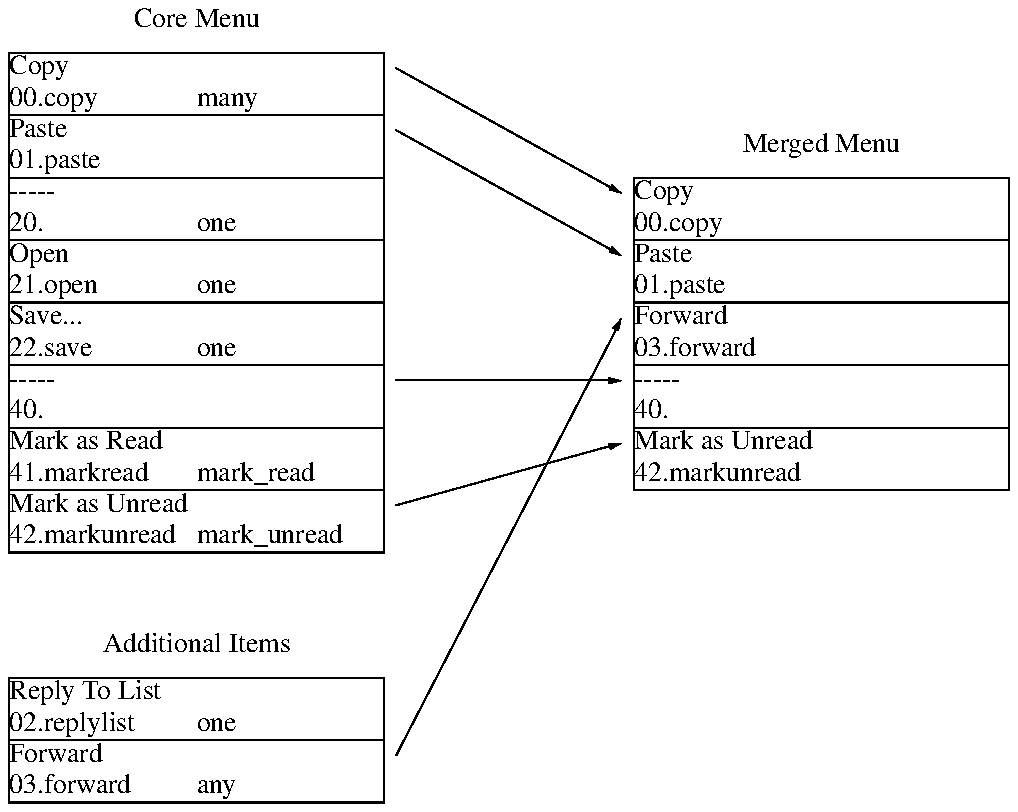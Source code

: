 
.PS 5
space=0.7
down
define item {
	[ right
		box ht 0.25 wid 0 $1 ljust invis
		box ht 0.25 wid 3 "" invis ]
	[ right
		box ht 0.25 wid 0 $3 ljust invis
		box ht 0.25 wid 3 $2 ljust invis ]
	box ht 0.5 wid 3 at last [].n
}

define link {
	line -> from $1.e + (0.1,0) to $2.w - (0.1,0)
}

define title {
	box ht 0.5 wid 3 $1 invis
}

A: [
	title("Core Menu")

	Copy: item("Copy", "many", "00.copy")
	Paste: item("Paste", "", "01.paste")
	Bar1: item("-----", "one", "20.")
	Open: item("Open", "one", "21.open")
	Save: item("Save...", "one", "22.save")
	Bar2: item("-----", "", "40.")
	Read: item("Mark as Read", "mark_read", "41.markread")
	Unread: item("Mark as Unread", "mark_unread", "42.markunread")
]

move
B: [
	title("Additional Items")

	ReplyList: item("Reply To List", "one", "02.replylist")
	Forward: item("Forward", "any", "03.forward")
]

C: [
	title("Merged Menu")

	Copy: item("Copy", "", "00.copy")
	Paste: item("Paste", "", "01.paste")
	Forward: item("Forward", "", "03.forward")
	Bar2: item("-----", "", "40.")
	Unread: item("Mark as Unread", "", "42.markunread")
] with .nw at A.ne + ( 2,-1)

link(A.Copy, C.Copy)
link(A.Paste, C.Paste)
link(B.Forward, C.Forward)
link(A.Bar2, C.Bar2)
link(A.Unread, C.Unread)

.PE

